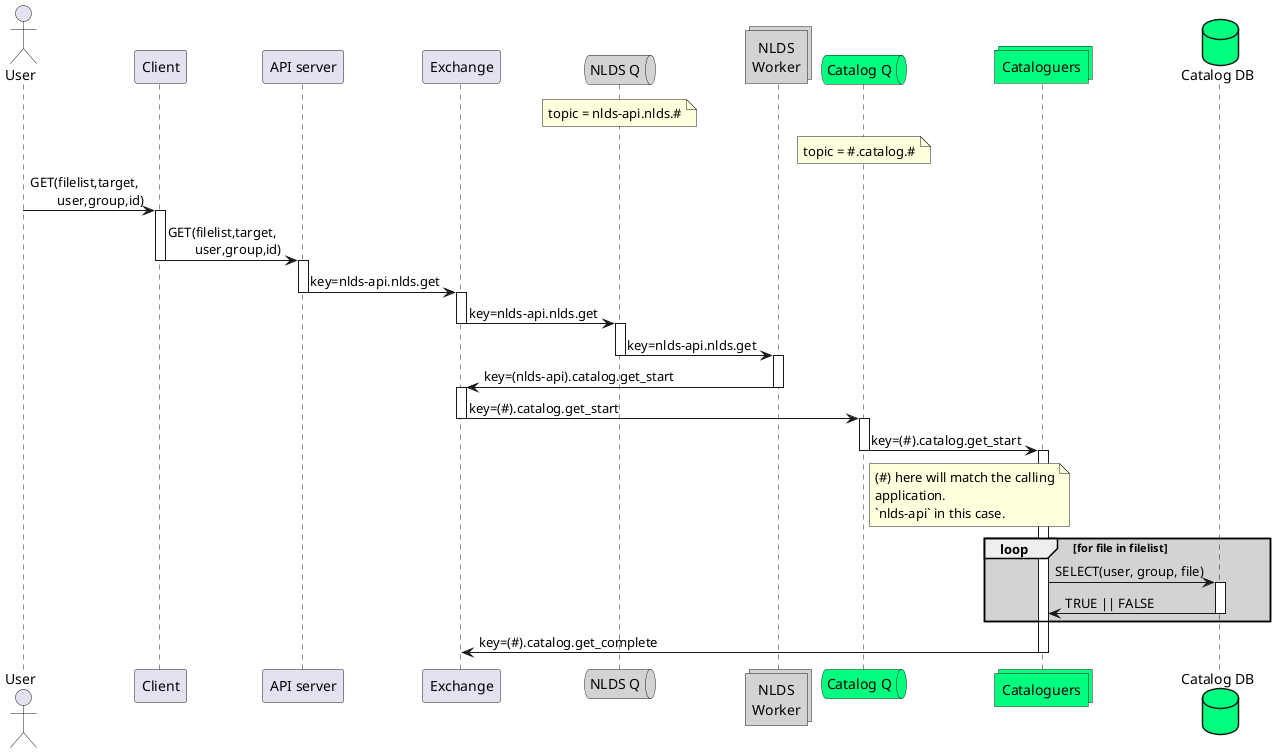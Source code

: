 @startuml message_flow_get1

actor user as "User"
participant client as "Client"
participant server as "API server"
participant wex as "Exchange"

queue qw as "NLDS Q" #lightgrey
note over qw
    topic = nlds-api.nlds.#
end note
collections work as "NLDS\nWorker" #lightgrey

queue qc as "Catalog Q" #springgreen
collections catalog as "Cataloguers" #springgreen
database catalog_db as "Catalog DB" #springgreen
note over qc
    topic = #.catalog.#
end note

user -> client : GET(filelist,target,\n\tuser,group,id)

activate client
client -> server : GET(filelist,target,\n\tuser,group,id)
deactivate client

activate server
server -> wex : key=nlds-api.nlds.get
deactivate server

activate wex
wex -> qw : key=nlds-api.nlds.get
deactivate wex

activate qw
qw -> work : key=nlds-api.nlds.get
deactivate qw

activate work
work -> wex : key=(nlds-api).catalog.get_start
deactivate work

activate wex
wex -> qc : key=(#).catalog.get_start
deactivate wex

activate qc
qc -> catalog : key=(#).catalog.get_start
deactivate qc
note right of qc
    (#) here will match the calling
    application.
    `nlds-api` in this case.
end note
activate catalog
loop #lightgrey for file in filelist 
    catalog -> catalog_db : SELECT(user, group, file)
    activate catalog_db
    catalog_db -> catalog : TRUE || FALSE
    deactivate catalog_db
end
catalog -> wex : key=(#).catalog.get_complete
deactivate catalog

@enduml